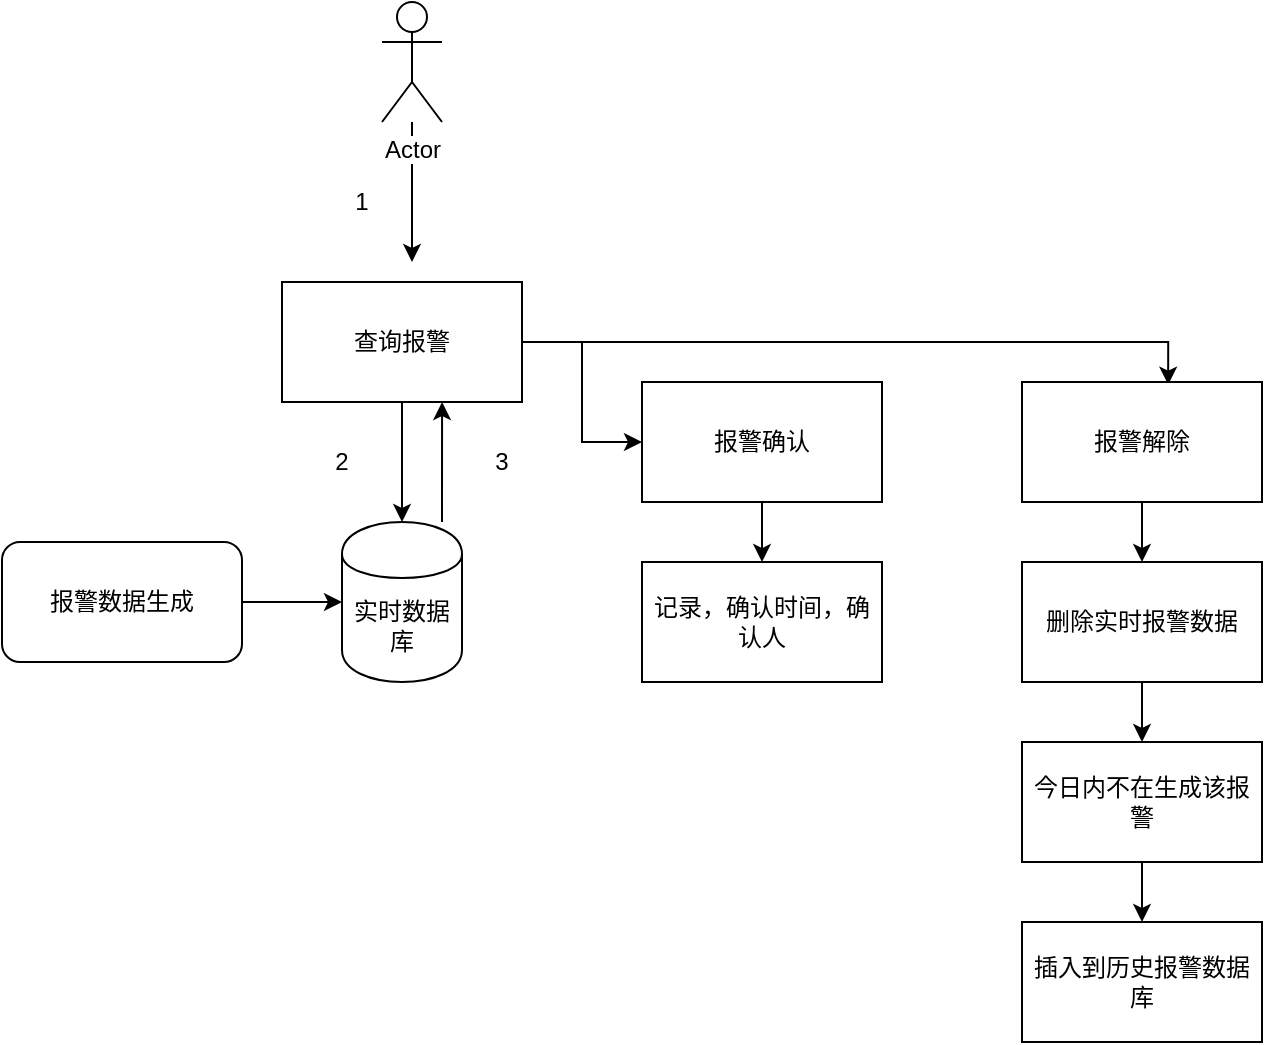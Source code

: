 <mxfile version="12.6.4" type="github">
  <diagram id="pfYrbmgO77ouWFvhEt6X" name="Page-1">
    <mxGraphModel dx="1422" dy="1882" grid="1" gridSize="10" guides="1" tooltips="1" connect="1" arrows="1" fold="1" page="1" pageScale="1" pageWidth="827" pageHeight="1169" math="0" shadow="0">
      <root>
        <mxCell id="0"/>
        <mxCell id="1" parent="0"/>
        <mxCell id="JqXoIuDO_TqZE4grMKMb-5" style="edgeStyle=orthogonalEdgeStyle;rounded=0;orthogonalLoop=1;jettySize=auto;html=1;entryX=0;entryY=0.5;entryDx=0;entryDy=0;" parent="1" source="JqXoIuDO_TqZE4grMKMb-1" target="JqXoIuDO_TqZE4grMKMb-2" edge="1">
          <mxGeometry relative="1" as="geometry"/>
        </mxCell>
        <mxCell id="JqXoIuDO_TqZE4grMKMb-1" value="&lt;font style=&quot;vertical-align: inherit&quot;&gt;&lt;font style=&quot;vertical-align: inherit&quot;&gt;报警数据生成&lt;/font&gt;&lt;/font&gt;" style="rounded=1;whiteSpace=wrap;html=1;" parent="1" vertex="1">
          <mxGeometry x="20" y="240" width="120" height="60" as="geometry"/>
        </mxCell>
        <mxCell id="JqXoIuDO_TqZE4grMKMb-7" style="edgeStyle=orthogonalEdgeStyle;rounded=0;orthogonalLoop=1;jettySize=auto;html=1;entryX=0.667;entryY=1;entryDx=0;entryDy=0;entryPerimeter=0;" parent="1" source="JqXoIuDO_TqZE4grMKMb-2" target="JqXoIuDO_TqZE4grMKMb-3" edge="1">
          <mxGeometry relative="1" as="geometry">
            <mxPoint x="220" y="180" as="targetPoint"/>
            <Array as="points">
              <mxPoint x="240" y="220"/>
              <mxPoint x="240" y="220"/>
            </Array>
          </mxGeometry>
        </mxCell>
        <mxCell id="JqXoIuDO_TqZE4grMKMb-2" value="实时数据库" style="shape=cylinder;whiteSpace=wrap;html=1;boundedLbl=1;backgroundOutline=1;" parent="1" vertex="1">
          <mxGeometry x="190" y="230" width="60" height="80" as="geometry"/>
        </mxCell>
        <mxCell id="JqXoIuDO_TqZE4grMKMb-8" style="edgeStyle=orthogonalEdgeStyle;rounded=0;orthogonalLoop=1;jettySize=auto;html=1;entryX=0.5;entryY=0;entryDx=0;entryDy=0;" parent="1" source="JqXoIuDO_TqZE4grMKMb-3" target="JqXoIuDO_TqZE4grMKMb-2" edge="1">
          <mxGeometry relative="1" as="geometry"/>
        </mxCell>
        <mxCell id="JqXoIuDO_TqZE4grMKMb-22" style="edgeStyle=orthogonalEdgeStyle;rounded=0;orthogonalLoop=1;jettySize=auto;html=1;entryX=0;entryY=0.5;entryDx=0;entryDy=0;" parent="1" source="JqXoIuDO_TqZE4grMKMb-3" target="JqXoIuDO_TqZE4grMKMb-9" edge="1">
          <mxGeometry relative="1" as="geometry"/>
        </mxCell>
        <mxCell id="JqXoIuDO_TqZE4grMKMb-24" style="edgeStyle=orthogonalEdgeStyle;rounded=0;orthogonalLoop=1;jettySize=auto;html=1;entryX=0.609;entryY=0.022;entryDx=0;entryDy=0;entryPerimeter=0;" parent="1" source="JqXoIuDO_TqZE4grMKMb-3" target="JqXoIuDO_TqZE4grMKMb-11" edge="1">
          <mxGeometry relative="1" as="geometry">
            <Array as="points">
              <mxPoint x="603" y="140"/>
            </Array>
          </mxGeometry>
        </mxCell>
        <mxCell id="JqXoIuDO_TqZE4grMKMb-3" value="查询报警" style="rounded=0;whiteSpace=wrap;html=1;" parent="1" vertex="1">
          <mxGeometry x="160" y="110" width="120" height="60" as="geometry"/>
        </mxCell>
        <mxCell id="JqXoIuDO_TqZE4grMKMb-23" style="edgeStyle=orthogonalEdgeStyle;rounded=0;orthogonalLoop=1;jettySize=auto;html=1;entryX=0.5;entryY=0;entryDx=0;entryDy=0;" parent="1" source="JqXoIuDO_TqZE4grMKMb-9" target="JqXoIuDO_TqZE4grMKMb-10" edge="1">
          <mxGeometry relative="1" as="geometry"/>
        </mxCell>
        <mxCell id="JqXoIuDO_TqZE4grMKMb-9" value="报警确认" style="rounded=0;whiteSpace=wrap;html=1;" parent="1" vertex="1">
          <mxGeometry x="340" y="160" width="120" height="60" as="geometry"/>
        </mxCell>
        <mxCell id="JqXoIuDO_TqZE4grMKMb-10" value="记录，确认时间，确认人" style="rounded=0;whiteSpace=wrap;html=1;" parent="1" vertex="1">
          <mxGeometry x="340" y="250" width="120" height="60" as="geometry"/>
        </mxCell>
        <mxCell id="JqXoIuDO_TqZE4grMKMb-27" style="edgeStyle=orthogonalEdgeStyle;rounded=0;orthogonalLoop=1;jettySize=auto;html=1;entryX=0.5;entryY=0;entryDx=0;entryDy=0;" parent="1" source="JqXoIuDO_TqZE4grMKMb-11" target="JqXoIuDO_TqZE4grMKMb-12" edge="1">
          <mxGeometry relative="1" as="geometry"/>
        </mxCell>
        <mxCell id="JqXoIuDO_TqZE4grMKMb-11" value="报警解除" style="rounded=0;whiteSpace=wrap;html=1;" parent="1" vertex="1">
          <mxGeometry x="530" y="160" width="120" height="60" as="geometry"/>
        </mxCell>
        <mxCell id="JqXoIuDO_TqZE4grMKMb-28" style="edgeStyle=orthogonalEdgeStyle;rounded=0;orthogonalLoop=1;jettySize=auto;html=1;entryX=0.5;entryY=0;entryDx=0;entryDy=0;" parent="1" source="JqXoIuDO_TqZE4grMKMb-12" target="JqXoIuDO_TqZE4grMKMb-13" edge="1">
          <mxGeometry relative="1" as="geometry"/>
        </mxCell>
        <mxCell id="JqXoIuDO_TqZE4grMKMb-12" value="删除实时报警数据" style="rounded=0;whiteSpace=wrap;html=1;" parent="1" vertex="1">
          <mxGeometry x="530" y="250" width="120" height="60" as="geometry"/>
        </mxCell>
        <mxCell id="JqXoIuDO_TqZE4grMKMb-29" style="edgeStyle=orthogonalEdgeStyle;rounded=0;orthogonalLoop=1;jettySize=auto;html=1;entryX=0.5;entryY=0;entryDx=0;entryDy=0;" parent="1" source="JqXoIuDO_TqZE4grMKMb-13" target="JqXoIuDO_TqZE4grMKMb-14" edge="1">
          <mxGeometry relative="1" as="geometry"/>
        </mxCell>
        <mxCell id="JqXoIuDO_TqZE4grMKMb-13" value="今日内不在生成该报警" style="rounded=0;whiteSpace=wrap;html=1;" parent="1" vertex="1">
          <mxGeometry x="530" y="340" width="120" height="60" as="geometry"/>
        </mxCell>
        <mxCell id="JqXoIuDO_TqZE4grMKMb-14" value="插入到历史报警数据库" style="rounded=0;whiteSpace=wrap;html=1;" parent="1" vertex="1">
          <mxGeometry x="530" y="430" width="120" height="60" as="geometry"/>
        </mxCell>
        <mxCell id="JqXoIuDO_TqZE4grMKMb-18" style="edgeStyle=orthogonalEdgeStyle;rounded=0;orthogonalLoop=1;jettySize=auto;html=1;" parent="1" source="JqXoIuDO_TqZE4grMKMb-15" edge="1">
          <mxGeometry relative="1" as="geometry">
            <mxPoint x="225" y="100" as="targetPoint"/>
          </mxGeometry>
        </mxCell>
        <mxCell id="JqXoIuDO_TqZE4grMKMb-15" value="Actor" style="shape=umlActor;verticalLabelPosition=bottom;labelBackgroundColor=#ffffff;verticalAlign=top;html=1;" parent="1" vertex="1">
          <mxGeometry x="210" y="-30" width="30" height="60" as="geometry"/>
        </mxCell>
        <mxCell id="JqXoIuDO_TqZE4grMKMb-19" value="1" style="text;html=1;strokeColor=none;fillColor=none;align=center;verticalAlign=middle;whiteSpace=wrap;rounded=0;" parent="1" vertex="1">
          <mxGeometry x="180" y="60" width="40" height="20" as="geometry"/>
        </mxCell>
        <mxCell id="JqXoIuDO_TqZE4grMKMb-20" value="2" style="text;html=1;strokeColor=none;fillColor=none;align=center;verticalAlign=middle;whiteSpace=wrap;rounded=0;" parent="1" vertex="1">
          <mxGeometry x="170" y="190" width="40" height="20" as="geometry"/>
        </mxCell>
        <mxCell id="JqXoIuDO_TqZE4grMKMb-21" value="3" style="text;html=1;strokeColor=none;fillColor=none;align=center;verticalAlign=middle;whiteSpace=wrap;rounded=0;" parent="1" vertex="1">
          <mxGeometry x="250" y="190" width="40" height="20" as="geometry"/>
        </mxCell>
      </root>
    </mxGraphModel>
  </diagram>
</mxfile>
